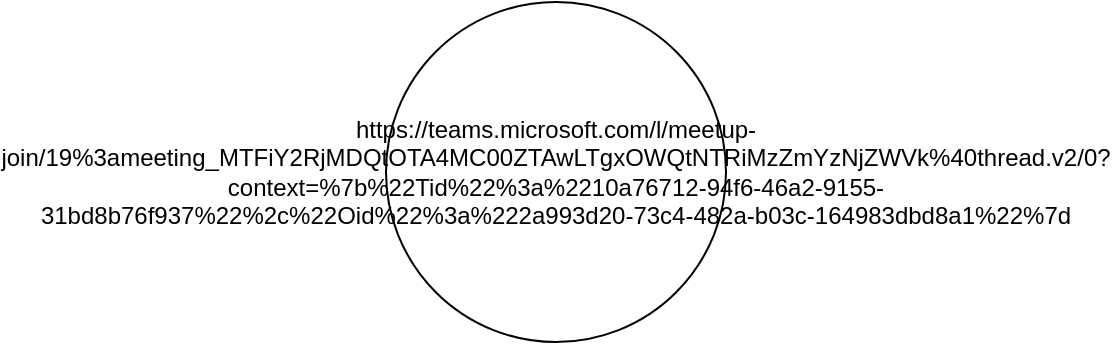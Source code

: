 <mxfile version="27.1.6">
  <diagram name="Página-1" id="LPzA1EdKOrGCX12UJips">
    <mxGraphModel dx="1699" dy="421" grid="1" gridSize="10" guides="1" tooltips="1" connect="1" arrows="1" fold="1" page="1" pageScale="1" pageWidth="827" pageHeight="1169" math="0" shadow="0">
      <root>
        <mxCell id="0" />
        <mxCell id="1" parent="0" />
        <mxCell id="WFEcCdlsycjdtx6d7BAT-1" value="https://teams.microsoft.com/l/meetup-join/19%3ameeting_MTFiY2RjMDQtOTA4MC00ZTAwLTgxOWQtNTRiMzZmYzNjZWVk%40thread.v2/0?context=%7b%22Tid%22%3a%2210a76712-94f6-46a2-9155-31bd8b76f937%22%2c%22Oid%22%3a%222a993d20-73c4-482a-b03c-164983dbd8a1%22%7d" style="ellipse;whiteSpace=wrap;html=1;aspect=fixed;" vertex="1" parent="1">
          <mxGeometry x="60" y="90" width="170" height="170" as="geometry" />
        </mxCell>
      </root>
    </mxGraphModel>
  </diagram>
</mxfile>
